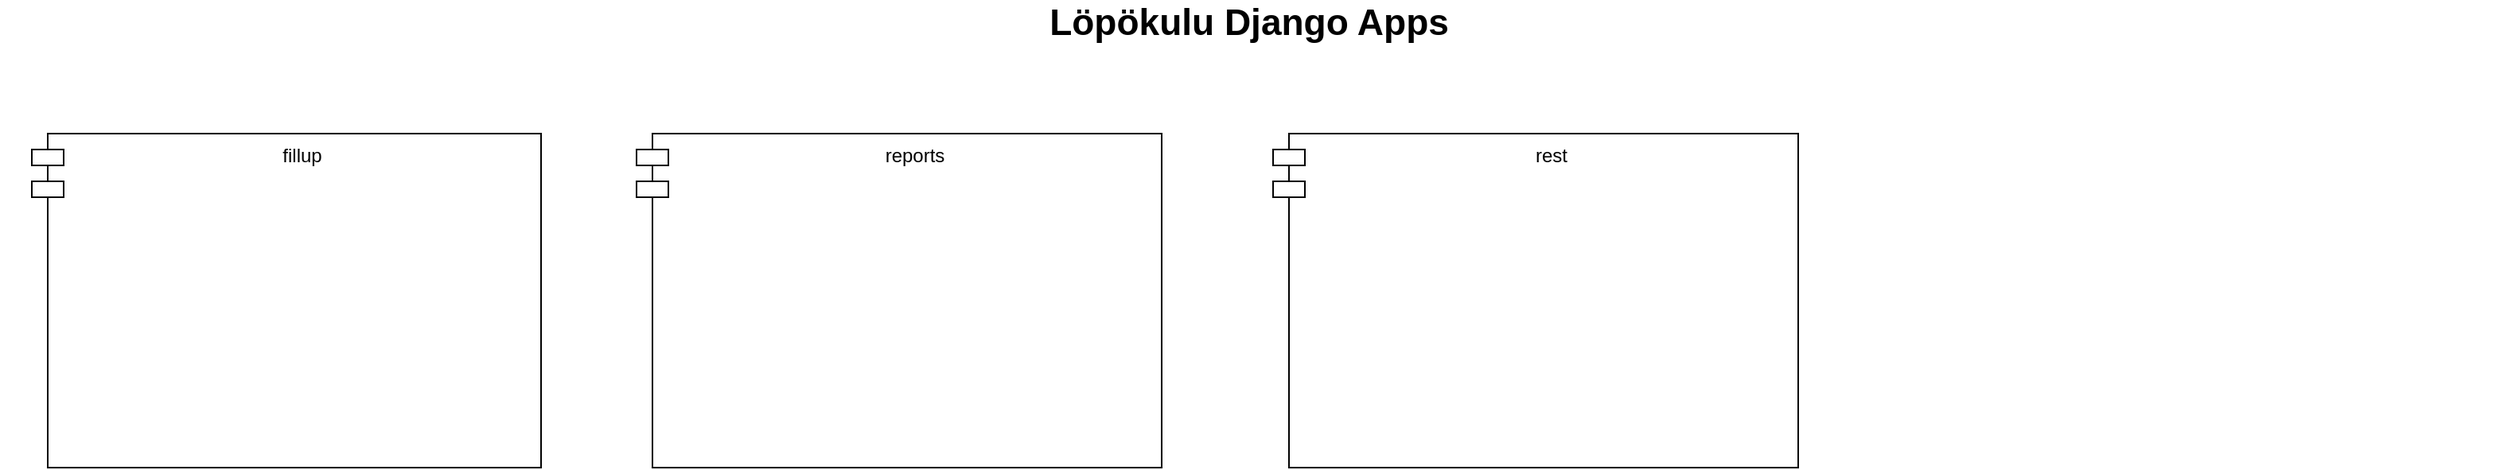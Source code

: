 <mxfile version="15.3.1" type="github">
  <diagram id="AhDA4QehDr_70T0KtmID" name="Page-1">
    <mxGraphModel dx="1750" dy="1134" grid="1" gridSize="10" guides="1" tooltips="1" connect="1" arrows="1" fold="1" page="1" pageScale="1" pageWidth="1654" pageHeight="1169" math="0" shadow="0">
      <root>
        <mxCell id="0" />
        <mxCell id="1" parent="0" />
        <mxCell id="548_xJrb3ZepgbzJuqi1-2" value="fillup" style="shape=module;align=left;spacingLeft=20;align=center;verticalAlign=top;" vertex="1" parent="1">
          <mxGeometry x="60" y="120" width="320" height="210" as="geometry" />
        </mxCell>
        <mxCell id="548_xJrb3ZepgbzJuqi1-3" value="reports" style="shape=module;align=left;spacingLeft=20;align=center;verticalAlign=top;strokeColor=#000000;" vertex="1" parent="1">
          <mxGeometry x="440" y="120" width="330" height="210" as="geometry" />
        </mxCell>
        <mxCell id="548_xJrb3ZepgbzJuqi1-4" value="rest" style="shape=module;align=left;spacingLeft=20;align=center;verticalAlign=top;strokeColor=#000000;fillColor=default;" vertex="1" parent="1">
          <mxGeometry x="840" y="120" width="330" height="210" as="geometry" />
        </mxCell>
        <mxCell id="548_xJrb3ZepgbzJuqi1-6" value="Löpökulu Django Apps" style="text;html=1;strokeColor=none;fillColor=none;align=center;verticalAlign=middle;whiteSpace=wrap;rounded=0;fontSize=23;fontStyle=1" vertex="1" parent="1">
          <mxGeometry x="40" y="40" width="1570" height="20" as="geometry" />
        </mxCell>
      </root>
    </mxGraphModel>
  </diagram>
</mxfile>
